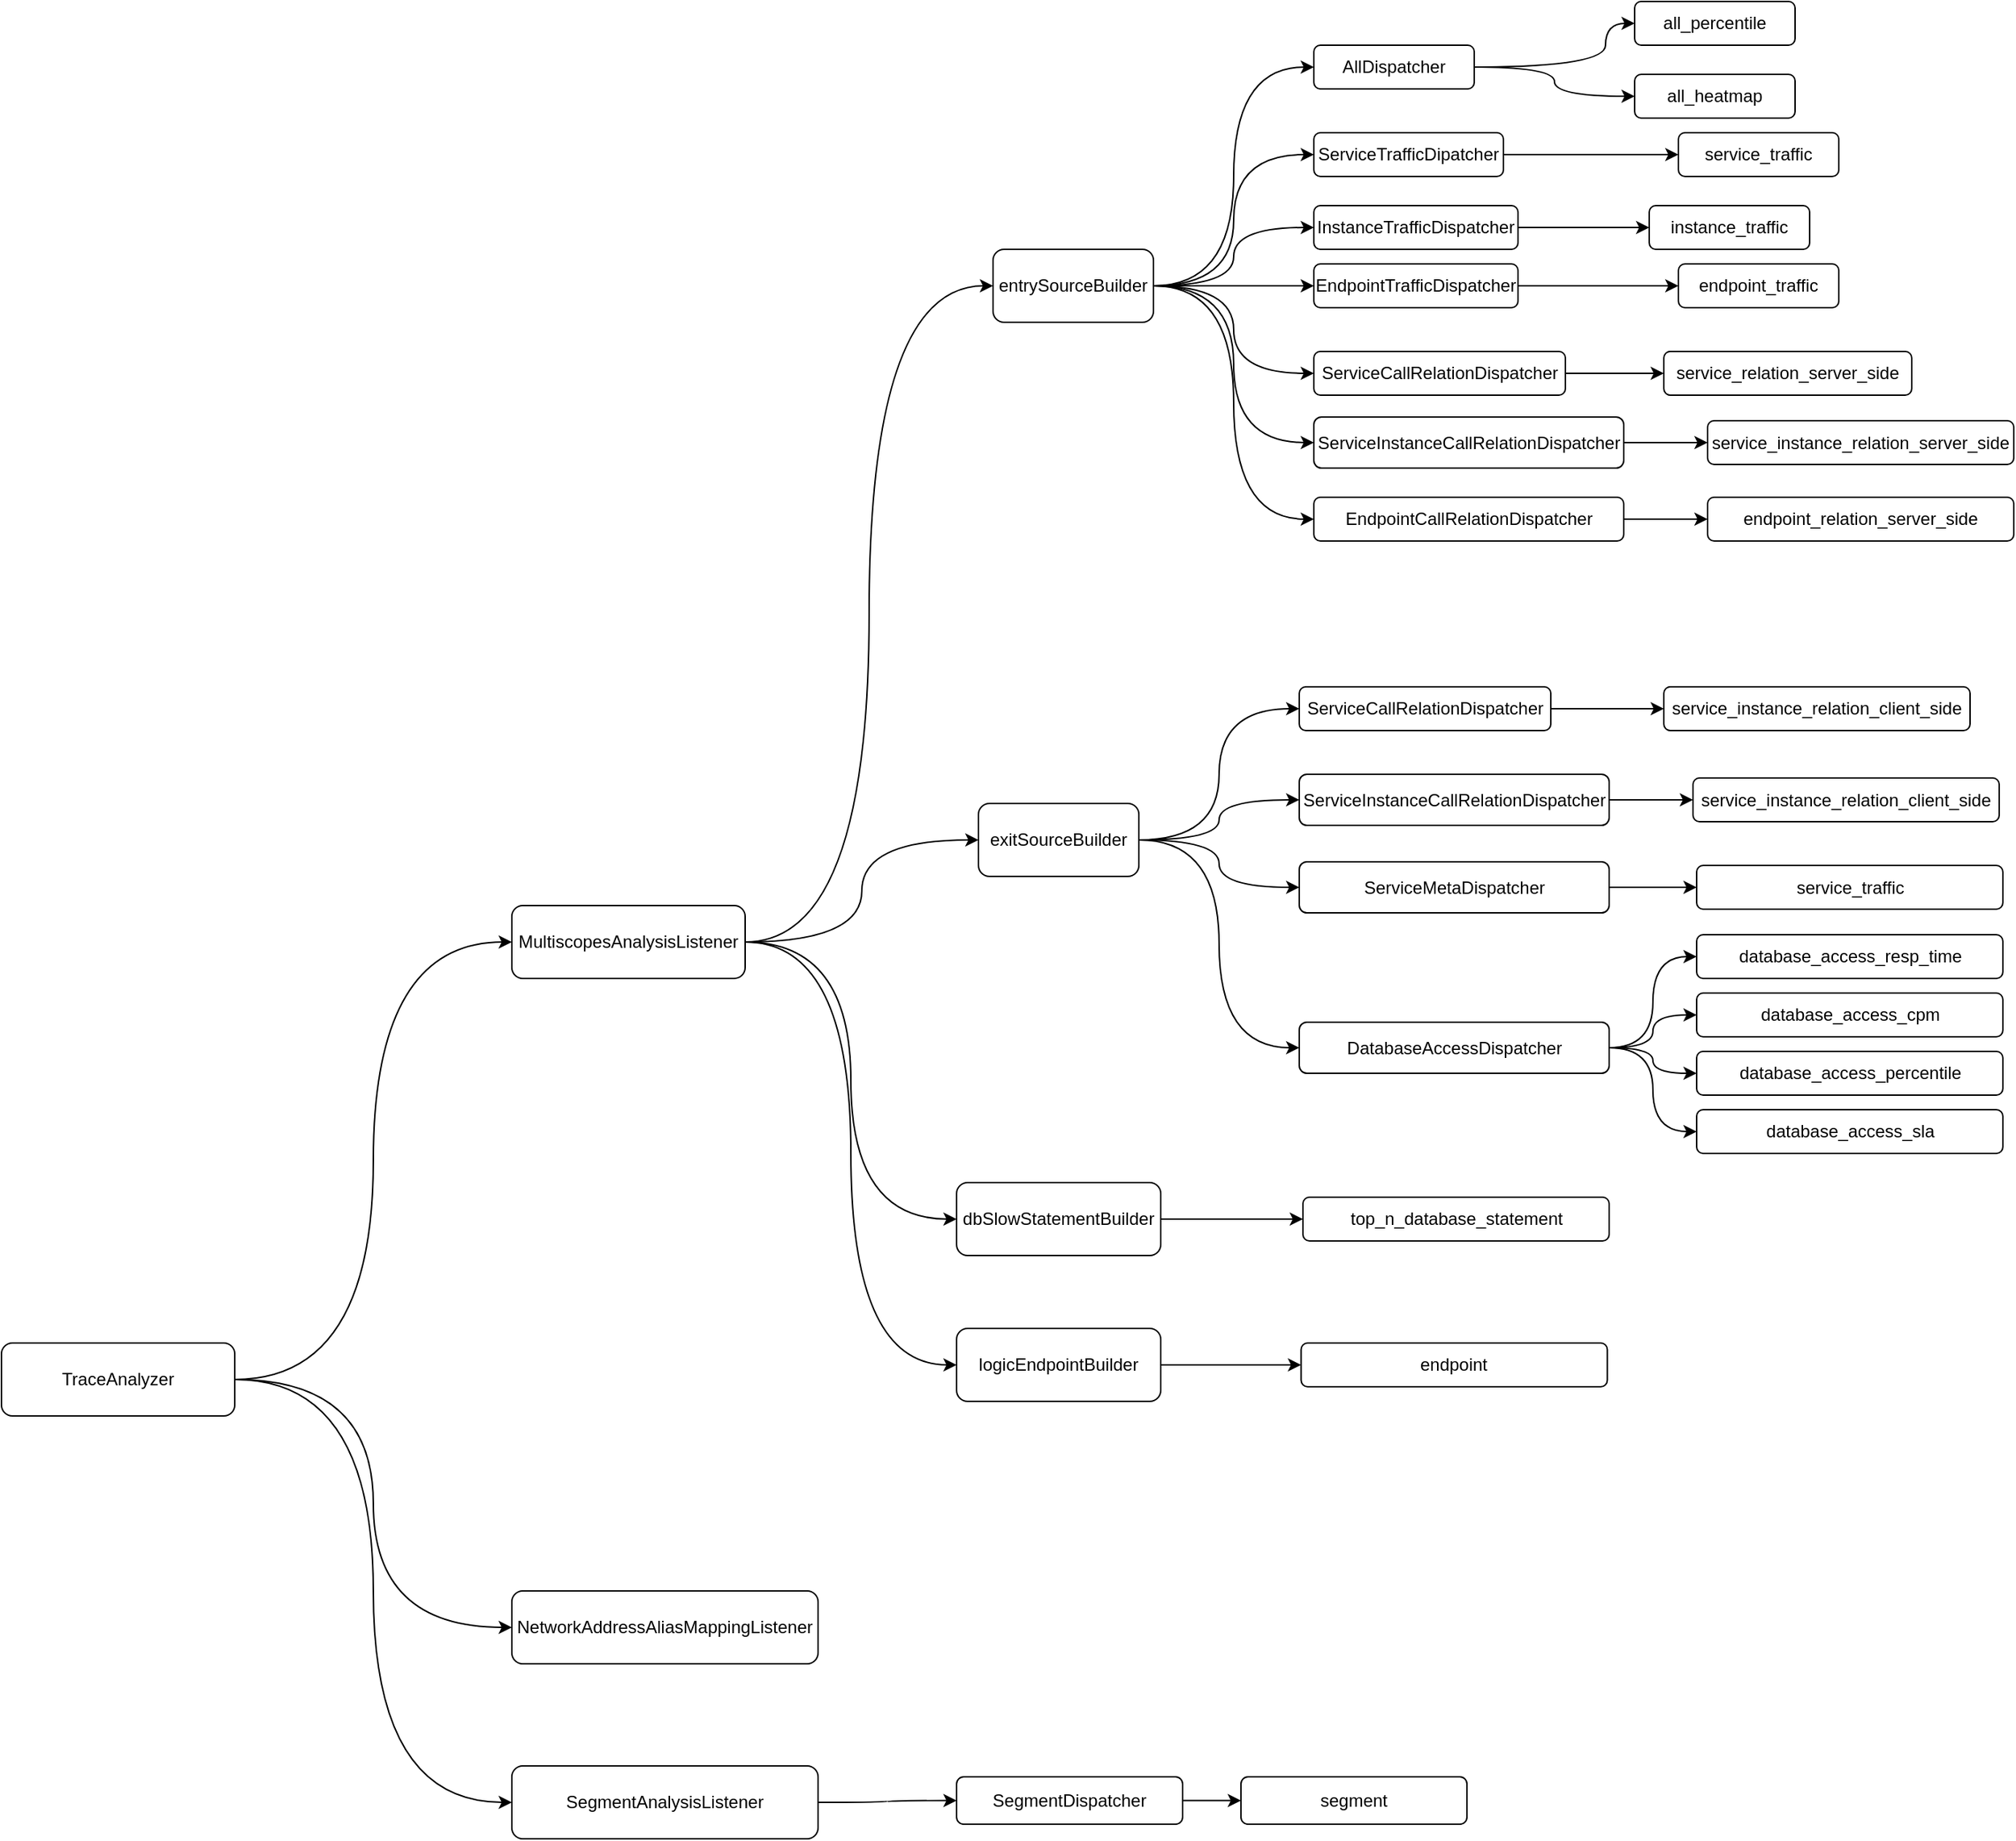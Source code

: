 <mxfile version="15.2.1" type="github">
  <diagram id="QmRN75m-rtGZk7lZ2Dvp" name="Page-1">
    <mxGraphModel dx="1852" dy="629" grid="1" gridSize="10" guides="1" tooltips="1" connect="1" arrows="1" fold="1" page="1" pageScale="1" pageWidth="827" pageHeight="1169" math="0" shadow="0">
      <root>
        <mxCell id="0" />
        <mxCell id="1" parent="0" />
        <mxCell id="YMw9R5XL1lstncFlxLX9-26" style="edgeStyle=orthogonalEdgeStyle;curved=1;orthogonalLoop=1;jettySize=auto;html=1;exitX=1;exitY=0.5;exitDx=0;exitDy=0;entryX=0;entryY=0.5;entryDx=0;entryDy=0;" edge="1" parent="1" source="YMw9R5XL1lstncFlxLX9-1" target="YMw9R5XL1lstncFlxLX9-2">
          <mxGeometry relative="1" as="geometry" />
        </mxCell>
        <mxCell id="YMw9R5XL1lstncFlxLX9-27" style="edgeStyle=orthogonalEdgeStyle;curved=1;orthogonalLoop=1;jettySize=auto;html=1;exitX=1;exitY=0.5;exitDx=0;exitDy=0;entryX=0;entryY=0.5;entryDx=0;entryDy=0;" edge="1" parent="1" source="YMw9R5XL1lstncFlxLX9-1" target="YMw9R5XL1lstncFlxLX9-3">
          <mxGeometry relative="1" as="geometry" />
        </mxCell>
        <mxCell id="YMw9R5XL1lstncFlxLX9-28" style="edgeStyle=orthogonalEdgeStyle;curved=1;orthogonalLoop=1;jettySize=auto;html=1;exitX=1;exitY=0.5;exitDx=0;exitDy=0;entryX=0;entryY=0.5;entryDx=0;entryDy=0;" edge="1" parent="1" source="YMw9R5XL1lstncFlxLX9-1" target="YMw9R5XL1lstncFlxLX9-4">
          <mxGeometry relative="1" as="geometry" />
        </mxCell>
        <mxCell id="YMw9R5XL1lstncFlxLX9-29" style="edgeStyle=orthogonalEdgeStyle;curved=1;orthogonalLoop=1;jettySize=auto;html=1;exitX=1;exitY=0.5;exitDx=0;exitDy=0;entryX=0;entryY=0.5;entryDx=0;entryDy=0;" edge="1" parent="1" source="YMw9R5XL1lstncFlxLX9-1" target="YMw9R5XL1lstncFlxLX9-13">
          <mxGeometry relative="1" as="geometry" />
        </mxCell>
        <mxCell id="YMw9R5XL1lstncFlxLX9-30" style="edgeStyle=orthogonalEdgeStyle;curved=1;orthogonalLoop=1;jettySize=auto;html=1;exitX=1;exitY=0.5;exitDx=0;exitDy=0;entryX=0;entryY=0.5;entryDx=0;entryDy=0;" edge="1" parent="1" source="YMw9R5XL1lstncFlxLX9-1" target="YMw9R5XL1lstncFlxLX9-15">
          <mxGeometry relative="1" as="geometry" />
        </mxCell>
        <mxCell id="YMw9R5XL1lstncFlxLX9-31" style="edgeStyle=orthogonalEdgeStyle;curved=1;orthogonalLoop=1;jettySize=auto;html=1;exitX=1;exitY=0.5;exitDx=0;exitDy=0;entryX=0;entryY=0.5;entryDx=0;entryDy=0;" edge="1" parent="1" source="YMw9R5XL1lstncFlxLX9-1" target="YMw9R5XL1lstncFlxLX9-20">
          <mxGeometry relative="1" as="geometry" />
        </mxCell>
        <mxCell id="YMw9R5XL1lstncFlxLX9-32" style="edgeStyle=orthogonalEdgeStyle;curved=1;orthogonalLoop=1;jettySize=auto;html=1;exitX=1;exitY=0.5;exitDx=0;exitDy=0;entryX=0;entryY=0.5;entryDx=0;entryDy=0;" edge="1" parent="1" source="YMw9R5XL1lstncFlxLX9-1" target="YMw9R5XL1lstncFlxLX9-23">
          <mxGeometry relative="1" as="geometry" />
        </mxCell>
        <mxCell id="YMw9R5XL1lstncFlxLX9-1" value="entrySourceBuilder" style="rounded=1;whiteSpace=wrap;html=1;" vertex="1" parent="1">
          <mxGeometry x="40" y="270" width="110" height="50" as="geometry" />
        </mxCell>
        <mxCell id="YMw9R5XL1lstncFlxLX9-7" style="edgeStyle=orthogonalEdgeStyle;orthogonalLoop=1;jettySize=auto;html=1;exitX=1;exitY=0.5;exitDx=0;exitDy=0;entryX=0;entryY=0.5;entryDx=0;entryDy=0;curved=1;" edge="1" parent="1" source="YMw9R5XL1lstncFlxLX9-2" target="YMw9R5XL1lstncFlxLX9-5">
          <mxGeometry relative="1" as="geometry">
            <Array as="points">
              <mxPoint x="460" y="145" />
              <mxPoint x="460" y="115" />
            </Array>
          </mxGeometry>
        </mxCell>
        <mxCell id="YMw9R5XL1lstncFlxLX9-8" style="edgeStyle=orthogonalEdgeStyle;orthogonalLoop=1;jettySize=auto;html=1;exitX=1;exitY=0.5;exitDx=0;exitDy=0;entryX=0;entryY=0.5;entryDx=0;entryDy=0;curved=1;" edge="1" parent="1" source="YMw9R5XL1lstncFlxLX9-2" target="YMw9R5XL1lstncFlxLX9-6">
          <mxGeometry relative="1" as="geometry" />
        </mxCell>
        <mxCell id="YMw9R5XL1lstncFlxLX9-2" value="AllDispatcher" style="rounded=1;whiteSpace=wrap;html=1;" vertex="1" parent="1">
          <mxGeometry x="260" y="130" width="110" height="30" as="geometry" />
        </mxCell>
        <mxCell id="YMw9R5XL1lstncFlxLX9-11" style="edgeStyle=orthogonalEdgeStyle;orthogonalLoop=1;jettySize=auto;html=1;exitX=1;exitY=0.5;exitDx=0;exitDy=0;entryX=0;entryY=0.5;entryDx=0;entryDy=0;curved=1;" edge="1" parent="1" source="YMw9R5XL1lstncFlxLX9-3" target="YMw9R5XL1lstncFlxLX9-9">
          <mxGeometry relative="1" as="geometry" />
        </mxCell>
        <mxCell id="YMw9R5XL1lstncFlxLX9-3" value="ServiceTrafficDipatcher" style="rounded=1;whiteSpace=wrap;html=1;" vertex="1" parent="1">
          <mxGeometry x="260" y="190" width="130" height="30" as="geometry" />
        </mxCell>
        <mxCell id="YMw9R5XL1lstncFlxLX9-12" style="edgeStyle=orthogonalEdgeStyle;orthogonalLoop=1;jettySize=auto;html=1;exitX=1;exitY=0.5;exitDx=0;exitDy=0;entryX=0;entryY=0.5;entryDx=0;entryDy=0;curved=1;" edge="1" parent="1" source="YMw9R5XL1lstncFlxLX9-4" target="YMw9R5XL1lstncFlxLX9-10">
          <mxGeometry relative="1" as="geometry" />
        </mxCell>
        <mxCell id="YMw9R5XL1lstncFlxLX9-4" value="InstanceTrafficDispatcher" style="rounded=1;whiteSpace=wrap;html=1;" vertex="1" parent="1">
          <mxGeometry x="260" y="240" width="140" height="30" as="geometry" />
        </mxCell>
        <mxCell id="YMw9R5XL1lstncFlxLX9-5" value="all_percentile" style="rounded=1;whiteSpace=wrap;html=1;" vertex="1" parent="1">
          <mxGeometry x="480" y="100" width="110" height="30" as="geometry" />
        </mxCell>
        <mxCell id="YMw9R5XL1lstncFlxLX9-6" value="all_heatmap" style="rounded=1;whiteSpace=wrap;html=1;" vertex="1" parent="1">
          <mxGeometry x="480" y="150" width="110" height="30" as="geometry" />
        </mxCell>
        <mxCell id="YMw9R5XL1lstncFlxLX9-9" value="service_traffic" style="rounded=1;whiteSpace=wrap;html=1;" vertex="1" parent="1">
          <mxGeometry x="510" y="190" width="110" height="30" as="geometry" />
        </mxCell>
        <mxCell id="YMw9R5XL1lstncFlxLX9-10" value="instance_traffic" style="rounded=1;whiteSpace=wrap;html=1;" vertex="1" parent="1">
          <mxGeometry x="490" y="240" width="110" height="30" as="geometry" />
        </mxCell>
        <mxCell id="YMw9R5XL1lstncFlxLX9-19" style="edgeStyle=orthogonalEdgeStyle;curved=1;orthogonalLoop=1;jettySize=auto;html=1;exitX=1;exitY=0.5;exitDx=0;exitDy=0;entryX=0;entryY=0.5;entryDx=0;entryDy=0;" edge="1" parent="1" source="YMw9R5XL1lstncFlxLX9-13" target="YMw9R5XL1lstncFlxLX9-14">
          <mxGeometry relative="1" as="geometry" />
        </mxCell>
        <mxCell id="YMw9R5XL1lstncFlxLX9-13" value="EndpointTrafficDispatcher" style="rounded=1;whiteSpace=wrap;html=1;" vertex="1" parent="1">
          <mxGeometry x="260" y="280" width="140" height="30" as="geometry" />
        </mxCell>
        <mxCell id="YMw9R5XL1lstncFlxLX9-14" value="endpoint_traffic" style="rounded=1;whiteSpace=wrap;html=1;" vertex="1" parent="1">
          <mxGeometry x="510" y="280" width="110" height="30" as="geometry" />
        </mxCell>
        <mxCell id="YMw9R5XL1lstncFlxLX9-18" style="edgeStyle=orthogonalEdgeStyle;curved=1;orthogonalLoop=1;jettySize=auto;html=1;exitX=1;exitY=0.5;exitDx=0;exitDy=0;entryX=0;entryY=0.5;entryDx=0;entryDy=0;" edge="1" parent="1" source="YMw9R5XL1lstncFlxLX9-15" target="YMw9R5XL1lstncFlxLX9-17">
          <mxGeometry relative="1" as="geometry" />
        </mxCell>
        <mxCell id="YMw9R5XL1lstncFlxLX9-15" value="ServiceCallRelationDispatcher" style="rounded=1;whiteSpace=wrap;html=1;" vertex="1" parent="1">
          <mxGeometry x="260" y="340" width="172.5" height="30" as="geometry" />
        </mxCell>
        <mxCell id="YMw9R5XL1lstncFlxLX9-17" value="service_relation_server_side" style="rounded=1;whiteSpace=wrap;html=1;" vertex="1" parent="1">
          <mxGeometry x="500" y="340" width="170" height="30" as="geometry" />
        </mxCell>
        <mxCell id="YMw9R5XL1lstncFlxLX9-22" style="edgeStyle=orthogonalEdgeStyle;curved=1;orthogonalLoop=1;jettySize=auto;html=1;exitX=1;exitY=0.5;exitDx=0;exitDy=0;entryX=0;entryY=0.5;entryDx=0;entryDy=0;" edge="1" parent="1" source="YMw9R5XL1lstncFlxLX9-20" target="YMw9R5XL1lstncFlxLX9-21">
          <mxGeometry relative="1" as="geometry" />
        </mxCell>
        <mxCell id="YMw9R5XL1lstncFlxLX9-20" value="ServiceInstanceCallRelationDispatcher" style="rounded=1;whiteSpace=wrap;html=1;" vertex="1" parent="1">
          <mxGeometry x="260" y="385" width="212.5" height="35" as="geometry" />
        </mxCell>
        <mxCell id="YMw9R5XL1lstncFlxLX9-21" value="service_instance_relation_server_side" style="rounded=1;whiteSpace=wrap;html=1;" vertex="1" parent="1">
          <mxGeometry x="530" y="387.5" width="210" height="30" as="geometry" />
        </mxCell>
        <mxCell id="YMw9R5XL1lstncFlxLX9-25" style="edgeStyle=orthogonalEdgeStyle;curved=1;orthogonalLoop=1;jettySize=auto;html=1;exitX=1;exitY=0.5;exitDx=0;exitDy=0;" edge="1" parent="1" source="YMw9R5XL1lstncFlxLX9-23" target="YMw9R5XL1lstncFlxLX9-24">
          <mxGeometry relative="1" as="geometry" />
        </mxCell>
        <mxCell id="YMw9R5XL1lstncFlxLX9-23" value="EndpointCallRelationDispatcher" style="rounded=1;whiteSpace=wrap;html=1;" vertex="1" parent="1">
          <mxGeometry x="260" y="440" width="212.5" height="30" as="geometry" />
        </mxCell>
        <mxCell id="YMw9R5XL1lstncFlxLX9-24" value="endpoint_relation_server_side" style="rounded=1;whiteSpace=wrap;html=1;" vertex="1" parent="1">
          <mxGeometry x="530" y="440" width="210" height="30" as="geometry" />
        </mxCell>
        <mxCell id="YMw9R5XL1lstncFlxLX9-40" style="edgeStyle=orthogonalEdgeStyle;curved=1;orthogonalLoop=1;jettySize=auto;html=1;exitX=1;exitY=0.5;exitDx=0;exitDy=0;entryX=0;entryY=0.5;entryDx=0;entryDy=0;" edge="1" parent="1" source="YMw9R5XL1lstncFlxLX9-33" target="YMw9R5XL1lstncFlxLX9-34">
          <mxGeometry relative="1" as="geometry" />
        </mxCell>
        <mxCell id="YMw9R5XL1lstncFlxLX9-41" style="edgeStyle=orthogonalEdgeStyle;curved=1;orthogonalLoop=1;jettySize=auto;html=1;exitX=1;exitY=0.5;exitDx=0;exitDy=0;entryX=0;entryY=0.5;entryDx=0;entryDy=0;" edge="1" parent="1" source="YMw9R5XL1lstncFlxLX9-33" target="YMw9R5XL1lstncFlxLX9-38">
          <mxGeometry relative="1" as="geometry" />
        </mxCell>
        <mxCell id="YMw9R5XL1lstncFlxLX9-62" style="edgeStyle=orthogonalEdgeStyle;curved=1;orthogonalLoop=1;jettySize=auto;html=1;exitX=1;exitY=0.5;exitDx=0;exitDy=0;entryX=0;entryY=0.5;entryDx=0;entryDy=0;" edge="1" parent="1" source="YMw9R5XL1lstncFlxLX9-33" target="YMw9R5XL1lstncFlxLX9-47">
          <mxGeometry relative="1" as="geometry" />
        </mxCell>
        <mxCell id="YMw9R5XL1lstncFlxLX9-63" style="edgeStyle=orthogonalEdgeStyle;curved=1;orthogonalLoop=1;jettySize=auto;html=1;exitX=1;exitY=0.5;exitDx=0;exitDy=0;entryX=0;entryY=0.5;entryDx=0;entryDy=0;" edge="1" parent="1" source="YMw9R5XL1lstncFlxLX9-33" target="YMw9R5XL1lstncFlxLX9-53">
          <mxGeometry relative="1" as="geometry" />
        </mxCell>
        <mxCell id="YMw9R5XL1lstncFlxLX9-33" value="exitSourceBuilder" style="rounded=1;whiteSpace=wrap;html=1;" vertex="1" parent="1">
          <mxGeometry x="30" y="650" width="110" height="50" as="geometry" />
        </mxCell>
        <mxCell id="YMw9R5XL1lstncFlxLX9-36" style="edgeStyle=orthogonalEdgeStyle;curved=1;orthogonalLoop=1;jettySize=auto;html=1;exitX=1;exitY=0.5;exitDx=0;exitDy=0;entryX=0;entryY=0.5;entryDx=0;entryDy=0;" edge="1" parent="1" source="YMw9R5XL1lstncFlxLX9-34" target="YMw9R5XL1lstncFlxLX9-35">
          <mxGeometry relative="1" as="geometry" />
        </mxCell>
        <mxCell id="YMw9R5XL1lstncFlxLX9-34" value="ServiceCallRelationDispatcher" style="rounded=1;whiteSpace=wrap;html=1;" vertex="1" parent="1">
          <mxGeometry x="250" y="570" width="172.5" height="30" as="geometry" />
        </mxCell>
        <mxCell id="YMw9R5XL1lstncFlxLX9-35" value="service_instance_relation_client_side" style="rounded=1;whiteSpace=wrap;html=1;" vertex="1" parent="1">
          <mxGeometry x="500" y="570" width="210" height="30" as="geometry" />
        </mxCell>
        <mxCell id="YMw9R5XL1lstncFlxLX9-37" style="edgeStyle=orthogonalEdgeStyle;curved=1;orthogonalLoop=1;jettySize=auto;html=1;exitX=1;exitY=0.5;exitDx=0;exitDy=0;entryX=0;entryY=0.5;entryDx=0;entryDy=0;" edge="1" parent="1" source="YMw9R5XL1lstncFlxLX9-38" target="YMw9R5XL1lstncFlxLX9-39">
          <mxGeometry relative="1" as="geometry" />
        </mxCell>
        <mxCell id="YMw9R5XL1lstncFlxLX9-38" value="ServiceInstanceCallRelationDispatcher" style="rounded=1;whiteSpace=wrap;html=1;" vertex="1" parent="1">
          <mxGeometry x="250" y="630" width="212.5" height="35" as="geometry" />
        </mxCell>
        <mxCell id="YMw9R5XL1lstncFlxLX9-39" value="service_instance_relation_client_side" style="rounded=1;whiteSpace=wrap;html=1;" vertex="1" parent="1">
          <mxGeometry x="520" y="632.5" width="210" height="30" as="geometry" />
        </mxCell>
        <mxCell id="YMw9R5XL1lstncFlxLX9-46" style="edgeStyle=orthogonalEdgeStyle;curved=1;orthogonalLoop=1;jettySize=auto;html=1;exitX=1;exitY=0.5;exitDx=0;exitDy=0;entryX=0;entryY=0.5;entryDx=0;entryDy=0;" edge="1" parent="1" source="YMw9R5XL1lstncFlxLX9-47" target="YMw9R5XL1lstncFlxLX9-48">
          <mxGeometry relative="1" as="geometry" />
        </mxCell>
        <mxCell id="YMw9R5XL1lstncFlxLX9-47" value="ServiceMetaDispatcher" style="rounded=1;whiteSpace=wrap;html=1;" vertex="1" parent="1">
          <mxGeometry x="250" y="690" width="212.5" height="35" as="geometry" />
        </mxCell>
        <mxCell id="YMw9R5XL1lstncFlxLX9-48" value="service_traffic" style="rounded=1;whiteSpace=wrap;html=1;" vertex="1" parent="1">
          <mxGeometry x="522.5" y="692.5" width="210" height="30" as="geometry" />
        </mxCell>
        <mxCell id="YMw9R5XL1lstncFlxLX9-64" style="edgeStyle=orthogonalEdgeStyle;curved=1;orthogonalLoop=1;jettySize=auto;html=1;exitX=1;exitY=0.5;exitDx=0;exitDy=0;entryX=0;entryY=0.5;entryDx=0;entryDy=0;" edge="1" parent="1" source="YMw9R5XL1lstncFlxLX9-50" target="YMw9R5XL1lstncFlxLX9-52">
          <mxGeometry relative="1" as="geometry" />
        </mxCell>
        <mxCell id="YMw9R5XL1lstncFlxLX9-50" value="dbSlowStatementBuilder" style="rounded=1;whiteSpace=wrap;html=1;" vertex="1" parent="1">
          <mxGeometry x="15" y="910" width="140" height="50" as="geometry" />
        </mxCell>
        <mxCell id="YMw9R5XL1lstncFlxLX9-66" style="edgeStyle=orthogonalEdgeStyle;curved=1;orthogonalLoop=1;jettySize=auto;html=1;exitX=1;exitY=0.5;exitDx=0;exitDy=0;entryX=0;entryY=0.5;entryDx=0;entryDy=0;" edge="1" parent="1" source="YMw9R5XL1lstncFlxLX9-51" target="YMw9R5XL1lstncFlxLX9-65">
          <mxGeometry relative="1" as="geometry" />
        </mxCell>
        <mxCell id="YMw9R5XL1lstncFlxLX9-51" value="logicEndpointBuilder" style="rounded=1;whiteSpace=wrap;html=1;" vertex="1" parent="1">
          <mxGeometry x="15" y="1010" width="140" height="50" as="geometry" />
        </mxCell>
        <mxCell id="YMw9R5XL1lstncFlxLX9-52" value="top_n_database_statement" style="rounded=1;whiteSpace=wrap;html=1;" vertex="1" parent="1">
          <mxGeometry x="252.5" y="920" width="210" height="30" as="geometry" />
        </mxCell>
        <mxCell id="YMw9R5XL1lstncFlxLX9-58" style="edgeStyle=orthogonalEdgeStyle;curved=1;orthogonalLoop=1;jettySize=auto;html=1;exitX=1;exitY=0.5;exitDx=0;exitDy=0;entryX=0;entryY=0.5;entryDx=0;entryDy=0;" edge="1" parent="1" source="YMw9R5XL1lstncFlxLX9-53" target="YMw9R5XL1lstncFlxLX9-54">
          <mxGeometry relative="1" as="geometry" />
        </mxCell>
        <mxCell id="YMw9R5XL1lstncFlxLX9-59" style="edgeStyle=orthogonalEdgeStyle;curved=1;orthogonalLoop=1;jettySize=auto;html=1;exitX=1;exitY=0.5;exitDx=0;exitDy=0;" edge="1" parent="1" source="YMw9R5XL1lstncFlxLX9-53" target="YMw9R5XL1lstncFlxLX9-55">
          <mxGeometry relative="1" as="geometry" />
        </mxCell>
        <mxCell id="YMw9R5XL1lstncFlxLX9-60" style="edgeStyle=orthogonalEdgeStyle;curved=1;orthogonalLoop=1;jettySize=auto;html=1;exitX=1;exitY=0.5;exitDx=0;exitDy=0;entryX=0;entryY=0.5;entryDx=0;entryDy=0;" edge="1" parent="1" source="YMw9R5XL1lstncFlxLX9-53" target="YMw9R5XL1lstncFlxLX9-56">
          <mxGeometry relative="1" as="geometry" />
        </mxCell>
        <mxCell id="YMw9R5XL1lstncFlxLX9-61" style="edgeStyle=orthogonalEdgeStyle;curved=1;orthogonalLoop=1;jettySize=auto;html=1;exitX=1;exitY=0.5;exitDx=0;exitDy=0;entryX=0;entryY=0.5;entryDx=0;entryDy=0;" edge="1" parent="1" source="YMw9R5XL1lstncFlxLX9-53" target="YMw9R5XL1lstncFlxLX9-57">
          <mxGeometry relative="1" as="geometry" />
        </mxCell>
        <mxCell id="YMw9R5XL1lstncFlxLX9-53" value="DatabaseAccessDispatcher" style="rounded=1;whiteSpace=wrap;html=1;" vertex="1" parent="1">
          <mxGeometry x="250" y="800" width="212.5" height="35" as="geometry" />
        </mxCell>
        <mxCell id="YMw9R5XL1lstncFlxLX9-54" value="database_access_resp_time" style="rounded=1;whiteSpace=wrap;html=1;" vertex="1" parent="1">
          <mxGeometry x="522.5" y="740" width="210" height="30" as="geometry" />
        </mxCell>
        <mxCell id="YMw9R5XL1lstncFlxLX9-55" value="database_access_cpm" style="rounded=1;whiteSpace=wrap;html=1;" vertex="1" parent="1">
          <mxGeometry x="522.5" y="780" width="210" height="30" as="geometry" />
        </mxCell>
        <mxCell id="YMw9R5XL1lstncFlxLX9-56" value="database_access_percentile" style="rounded=1;whiteSpace=wrap;html=1;" vertex="1" parent="1">
          <mxGeometry x="522.5" y="820" width="210" height="30" as="geometry" />
        </mxCell>
        <mxCell id="YMw9R5XL1lstncFlxLX9-57" value="database_access_sla" style="rounded=1;whiteSpace=wrap;html=1;" vertex="1" parent="1">
          <mxGeometry x="522.5" y="860" width="210" height="30" as="geometry" />
        </mxCell>
        <mxCell id="YMw9R5XL1lstncFlxLX9-65" value="endpoint" style="rounded=1;whiteSpace=wrap;html=1;" vertex="1" parent="1">
          <mxGeometry x="251.25" y="1020" width="210" height="30" as="geometry" />
        </mxCell>
        <mxCell id="YMw9R5XL1lstncFlxLX9-68" style="edgeStyle=orthogonalEdgeStyle;curved=1;orthogonalLoop=1;jettySize=auto;html=1;exitX=1;exitY=0.5;exitDx=0;exitDy=0;entryX=0;entryY=0.5;entryDx=0;entryDy=0;" edge="1" parent="1" source="YMw9R5XL1lstncFlxLX9-67" target="YMw9R5XL1lstncFlxLX9-1">
          <mxGeometry relative="1" as="geometry" />
        </mxCell>
        <mxCell id="YMw9R5XL1lstncFlxLX9-69" style="edgeStyle=orthogonalEdgeStyle;curved=1;orthogonalLoop=1;jettySize=auto;html=1;exitX=1;exitY=0.5;exitDx=0;exitDy=0;entryX=0;entryY=0.5;entryDx=0;entryDy=0;" edge="1" parent="1" source="YMw9R5XL1lstncFlxLX9-67" target="YMw9R5XL1lstncFlxLX9-33">
          <mxGeometry relative="1" as="geometry" />
        </mxCell>
        <mxCell id="YMw9R5XL1lstncFlxLX9-70" style="edgeStyle=orthogonalEdgeStyle;curved=1;orthogonalLoop=1;jettySize=auto;html=1;exitX=1;exitY=0.5;exitDx=0;exitDy=0;entryX=0;entryY=0.5;entryDx=0;entryDy=0;" edge="1" parent="1" source="YMw9R5XL1lstncFlxLX9-67" target="YMw9R5XL1lstncFlxLX9-50">
          <mxGeometry relative="1" as="geometry" />
        </mxCell>
        <mxCell id="YMw9R5XL1lstncFlxLX9-71" style="edgeStyle=orthogonalEdgeStyle;curved=1;orthogonalLoop=1;jettySize=auto;html=1;exitX=1;exitY=0.5;exitDx=0;exitDy=0;entryX=0;entryY=0.5;entryDx=0;entryDy=0;" edge="1" parent="1" source="YMw9R5XL1lstncFlxLX9-67" target="YMw9R5XL1lstncFlxLX9-51">
          <mxGeometry relative="1" as="geometry" />
        </mxCell>
        <mxCell id="YMw9R5XL1lstncFlxLX9-67" value="MultiscopesAnalysisListener" style="rounded=1;whiteSpace=wrap;html=1;" vertex="1" parent="1">
          <mxGeometry x="-290" y="720" width="160" height="50" as="geometry" />
        </mxCell>
        <mxCell id="YMw9R5XL1lstncFlxLX9-72" value="NetworkAddressAliasMappingListener" style="rounded=1;whiteSpace=wrap;html=1;" vertex="1" parent="1">
          <mxGeometry x="-290" y="1190" width="210" height="50" as="geometry" />
        </mxCell>
        <mxCell id="YMw9R5XL1lstncFlxLX9-77" style="edgeStyle=orthogonalEdgeStyle;curved=1;orthogonalLoop=1;jettySize=auto;html=1;exitX=1;exitY=0.5;exitDx=0;exitDy=0;entryX=0;entryY=0.5;entryDx=0;entryDy=0;" edge="1" parent="1" source="YMw9R5XL1lstncFlxLX9-73" target="YMw9R5XL1lstncFlxLX9-74">
          <mxGeometry relative="1" as="geometry" />
        </mxCell>
        <mxCell id="YMw9R5XL1lstncFlxLX9-73" value="SegmentAnalysisListener" style="rounded=1;whiteSpace=wrap;html=1;" vertex="1" parent="1">
          <mxGeometry x="-290" y="1310" width="210" height="50" as="geometry" />
        </mxCell>
        <mxCell id="YMw9R5XL1lstncFlxLX9-76" style="edgeStyle=orthogonalEdgeStyle;curved=1;orthogonalLoop=1;jettySize=auto;html=1;exitX=1;exitY=0.5;exitDx=0;exitDy=0;entryX=0;entryY=0.5;entryDx=0;entryDy=0;" edge="1" parent="1" source="YMw9R5XL1lstncFlxLX9-74" target="YMw9R5XL1lstncFlxLX9-75">
          <mxGeometry relative="1" as="geometry" />
        </mxCell>
        <mxCell id="YMw9R5XL1lstncFlxLX9-74" value="SegmentDispatcher" style="rounded=1;whiteSpace=wrap;html=1;" vertex="1" parent="1">
          <mxGeometry x="15" y="1317.5" width="155" height="32.5" as="geometry" />
        </mxCell>
        <mxCell id="YMw9R5XL1lstncFlxLX9-75" value="segment" style="rounded=1;whiteSpace=wrap;html=1;" vertex="1" parent="1">
          <mxGeometry x="210" y="1317.5" width="155" height="32.5" as="geometry" />
        </mxCell>
        <mxCell id="YMw9R5XL1lstncFlxLX9-79" style="edgeStyle=orthogonalEdgeStyle;curved=1;orthogonalLoop=1;jettySize=auto;html=1;exitX=1;exitY=0.5;exitDx=0;exitDy=0;entryX=0;entryY=0.5;entryDx=0;entryDy=0;" edge="1" parent="1" source="YMw9R5XL1lstncFlxLX9-78" target="YMw9R5XL1lstncFlxLX9-67">
          <mxGeometry relative="1" as="geometry" />
        </mxCell>
        <mxCell id="YMw9R5XL1lstncFlxLX9-80" style="edgeStyle=orthogonalEdgeStyle;curved=1;orthogonalLoop=1;jettySize=auto;html=1;exitX=1;exitY=0.5;exitDx=0;exitDy=0;entryX=0;entryY=0.5;entryDx=0;entryDy=0;" edge="1" parent="1" source="YMw9R5XL1lstncFlxLX9-78" target="YMw9R5XL1lstncFlxLX9-72">
          <mxGeometry relative="1" as="geometry" />
        </mxCell>
        <mxCell id="YMw9R5XL1lstncFlxLX9-81" style="edgeStyle=orthogonalEdgeStyle;curved=1;orthogonalLoop=1;jettySize=auto;html=1;exitX=1;exitY=0.5;exitDx=0;exitDy=0;entryX=0;entryY=0.5;entryDx=0;entryDy=0;" edge="1" parent="1" source="YMw9R5XL1lstncFlxLX9-78" target="YMw9R5XL1lstncFlxLX9-73">
          <mxGeometry relative="1" as="geometry" />
        </mxCell>
        <mxCell id="YMw9R5XL1lstncFlxLX9-78" value="TraceAnalyzer" style="rounded=1;whiteSpace=wrap;html=1;" vertex="1" parent="1">
          <mxGeometry x="-640" y="1020" width="160" height="50" as="geometry" />
        </mxCell>
      </root>
    </mxGraphModel>
  </diagram>
</mxfile>
